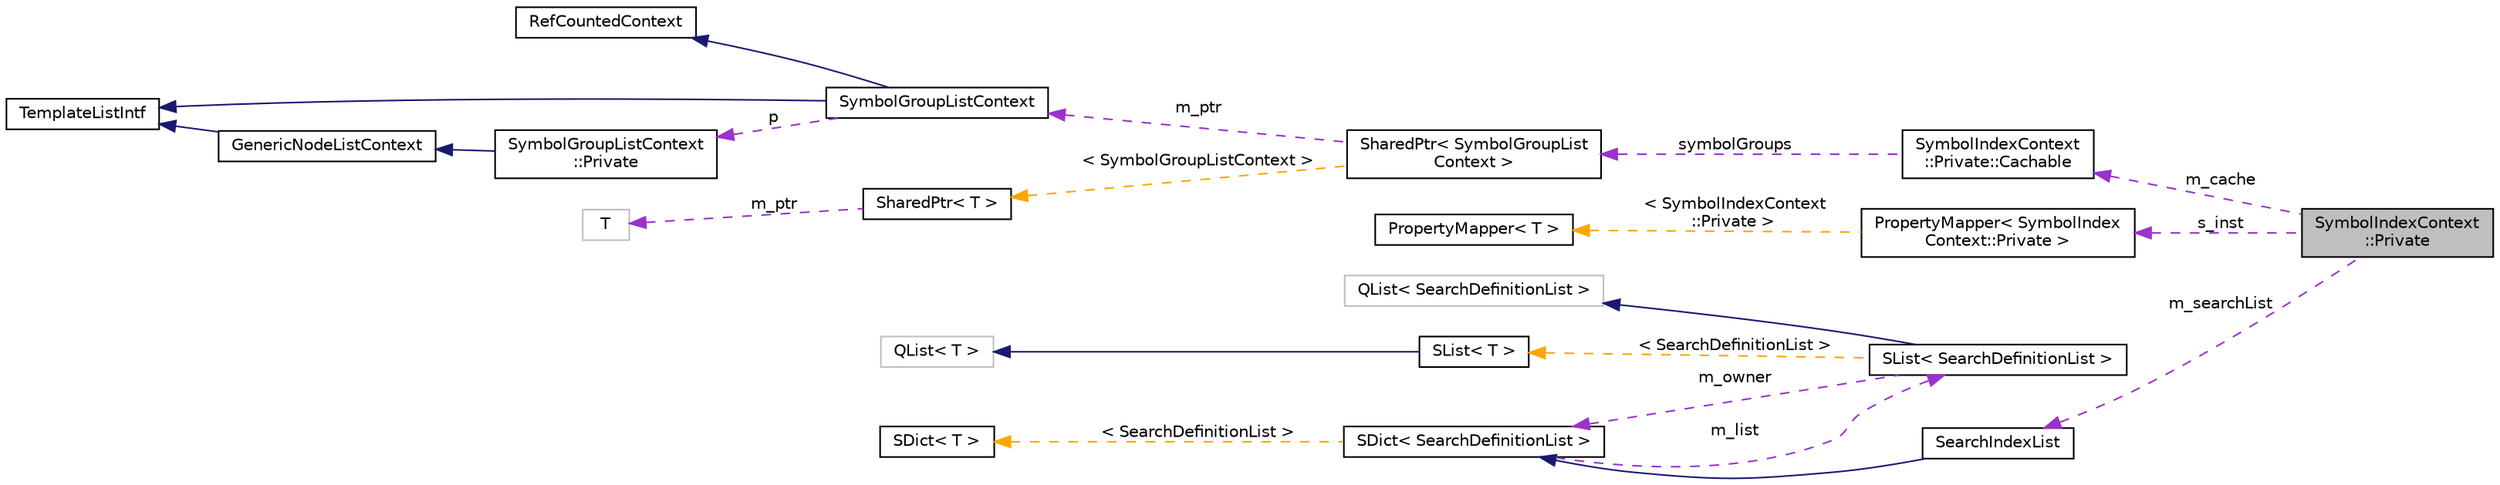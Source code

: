 digraph "SymbolIndexContext::Private"
{
 // INTERACTIVE_SVG=YES
  edge [fontname="Helvetica",fontsize="10",labelfontname="Helvetica",labelfontsize="10"];
  node [fontname="Helvetica",fontsize="10",shape=record];
  rankdir="LR";
  Node1 [label="SymbolIndexContext\l::Private",height=0.2,width=0.4,color="black", fillcolor="grey75", style="filled", fontcolor="black"];
  Node2 -> Node1 [dir="back",color="darkorchid3",fontsize="10",style="dashed",label=" m_cache" ,fontname="Helvetica"];
  Node2 [label="SymbolIndexContext\l::Private::Cachable",height=0.2,width=0.4,color="black", fillcolor="white", style="filled",URL="$dd/df6/struct_symbol_index_context_1_1_private_1_1_cachable.html"];
  Node3 -> Node2 [dir="back",color="darkorchid3",fontsize="10",style="dashed",label=" symbolGroups" ,fontname="Helvetica"];
  Node3 [label="SharedPtr\< SymbolGroupList\lContext \>",height=0.2,width=0.4,color="black", fillcolor="white", style="filled",URL="$df/d12/class_shared_ptr.html"];
  Node4 -> Node3 [dir="back",color="darkorchid3",fontsize="10",style="dashed",label=" m_ptr" ,fontname="Helvetica"];
  Node4 [label="SymbolGroupListContext",height=0.2,width=0.4,color="black", fillcolor="white", style="filled",URL="$d1/dc6/class_symbol_group_list_context.html"];
  Node5 -> Node4 [dir="back",color="midnightblue",fontsize="10",style="solid",fontname="Helvetica"];
  Node5 [label="RefCountedContext",height=0.2,width=0.4,color="black", fillcolor="white", style="filled",URL="$d8/d96/class_ref_counted_context.html",tooltip="Helper class to support reference counting. "];
  Node6 -> Node4 [dir="back",color="midnightblue",fontsize="10",style="solid",fontname="Helvetica"];
  Node6 [label="TemplateListIntf",height=0.2,width=0.4,color="black", fillcolor="white", style="filled",URL="$d6/d88/class_template_list_intf.html",tooltip="Abstract read-only interface for a context value of type list. "];
  Node7 -> Node4 [dir="back",color="darkorchid3",fontsize="10",style="dashed",label=" p" ,fontname="Helvetica"];
  Node7 [label="SymbolGroupListContext\l::Private",height=0.2,width=0.4,color="black", fillcolor="white", style="filled",URL="$d4/d0d/class_symbol_group_list_context_1_1_private.html"];
  Node8 -> Node7 [dir="back",color="midnightblue",fontsize="10",style="solid",fontname="Helvetica"];
  Node8 [label="GenericNodeListContext",height=0.2,width=0.4,color="black", fillcolor="white", style="filled",URL="$d6/dcb/class_generic_node_list_context.html",tooltip="standard template list implementation "];
  Node6 -> Node8 [dir="back",color="midnightblue",fontsize="10",style="solid",fontname="Helvetica"];
  Node9 -> Node3 [dir="back",color="orange",fontsize="10",style="dashed",label=" \< SymbolGroupListContext \>" ,fontname="Helvetica"];
  Node9 [label="SharedPtr\< T \>",height=0.2,width=0.4,color="black", fillcolor="white", style="filled",URL="$df/d12/class_shared_ptr.html",tooltip="Reference counting smart pointer. "];
  Node10 -> Node9 [dir="back",color="darkorchid3",fontsize="10",style="dashed",label=" m_ptr" ,fontname="Helvetica"];
  Node10 [label="T",height=0.2,width=0.4,color="grey75", fillcolor="white", style="filled"];
  Node11 -> Node1 [dir="back",color="darkorchid3",fontsize="10",style="dashed",label=" s_inst" ,fontname="Helvetica"];
  Node11 [label="PropertyMapper\< SymbolIndex\lContext::Private \>",height=0.2,width=0.4,color="black", fillcolor="white", style="filled",URL="$d1/d80/class_property_mapper.html"];
  Node12 -> Node11 [dir="back",color="orange",fontsize="10",style="dashed",label=" \< SymbolIndexContext\l::Private \>" ,fontname="Helvetica"];
  Node12 [label="PropertyMapper\< T \>",height=0.2,width=0.4,color="black", fillcolor="white", style="filled",URL="$d1/d80/class_property_mapper.html",tooltip="Helper class to map a property name to a handler member function. "];
  Node13 -> Node1 [dir="back",color="darkorchid3",fontsize="10",style="dashed",label=" m_searchList" ,fontname="Helvetica"];
  Node13 [label="SearchIndexList",height=0.2,width=0.4,color="black", fillcolor="white", style="filled",URL="$d8/d43/class_search_index_list.html"];
  Node14 -> Node13 [dir="back",color="midnightblue",fontsize="10",style="solid",fontname="Helvetica"];
  Node14 [label="SDict\< SearchDefinitionList \>",height=0.2,width=0.4,color="black", fillcolor="white", style="filled",URL="$d1/d50/class_s_dict.html"];
  Node15 -> Node14 [dir="back",color="darkorchid3",fontsize="10",style="dashed",label=" m_list" ,fontname="Helvetica"];
  Node15 [label="SList\< SearchDefinitionList \>",height=0.2,width=0.4,color="black", fillcolor="white", style="filled",URL="$df/dce/class_s_list.html"];
  Node16 -> Node15 [dir="back",color="midnightblue",fontsize="10",style="solid",fontname="Helvetica"];
  Node16 [label="QList\< SearchDefinitionList \>",height=0.2,width=0.4,color="grey75", fillcolor="white", style="filled"];
  Node14 -> Node15 [dir="back",color="darkorchid3",fontsize="10",style="dashed",label=" m_owner" ,fontname="Helvetica"];
  Node17 -> Node15 [dir="back",color="orange",fontsize="10",style="dashed",label=" \< SearchDefinitionList \>" ,fontname="Helvetica"];
  Node17 [label="SList\< T \>",height=0.2,width=0.4,color="black", fillcolor="white", style="filled",URL="$df/dce/class_s_list.html",tooltip="internal wrapper class that redirects compareValues() to the dictionary "];
  Node18 -> Node17 [dir="back",color="midnightblue",fontsize="10",style="solid",fontname="Helvetica"];
  Node18 [label="QList\< T \>",height=0.2,width=0.4,color="grey75", fillcolor="white", style="filled"];
  Node19 -> Node14 [dir="back",color="orange",fontsize="10",style="dashed",label=" \< SearchDefinitionList \>" ,fontname="Helvetica"];
  Node19 [label="SDict\< T \>",height=0.2,width=0.4,color="black", fillcolor="white", style="filled",URL="$d1/d50/class_s_dict.html",tooltip="Ordered dictionary of elements of type T. "];
}
